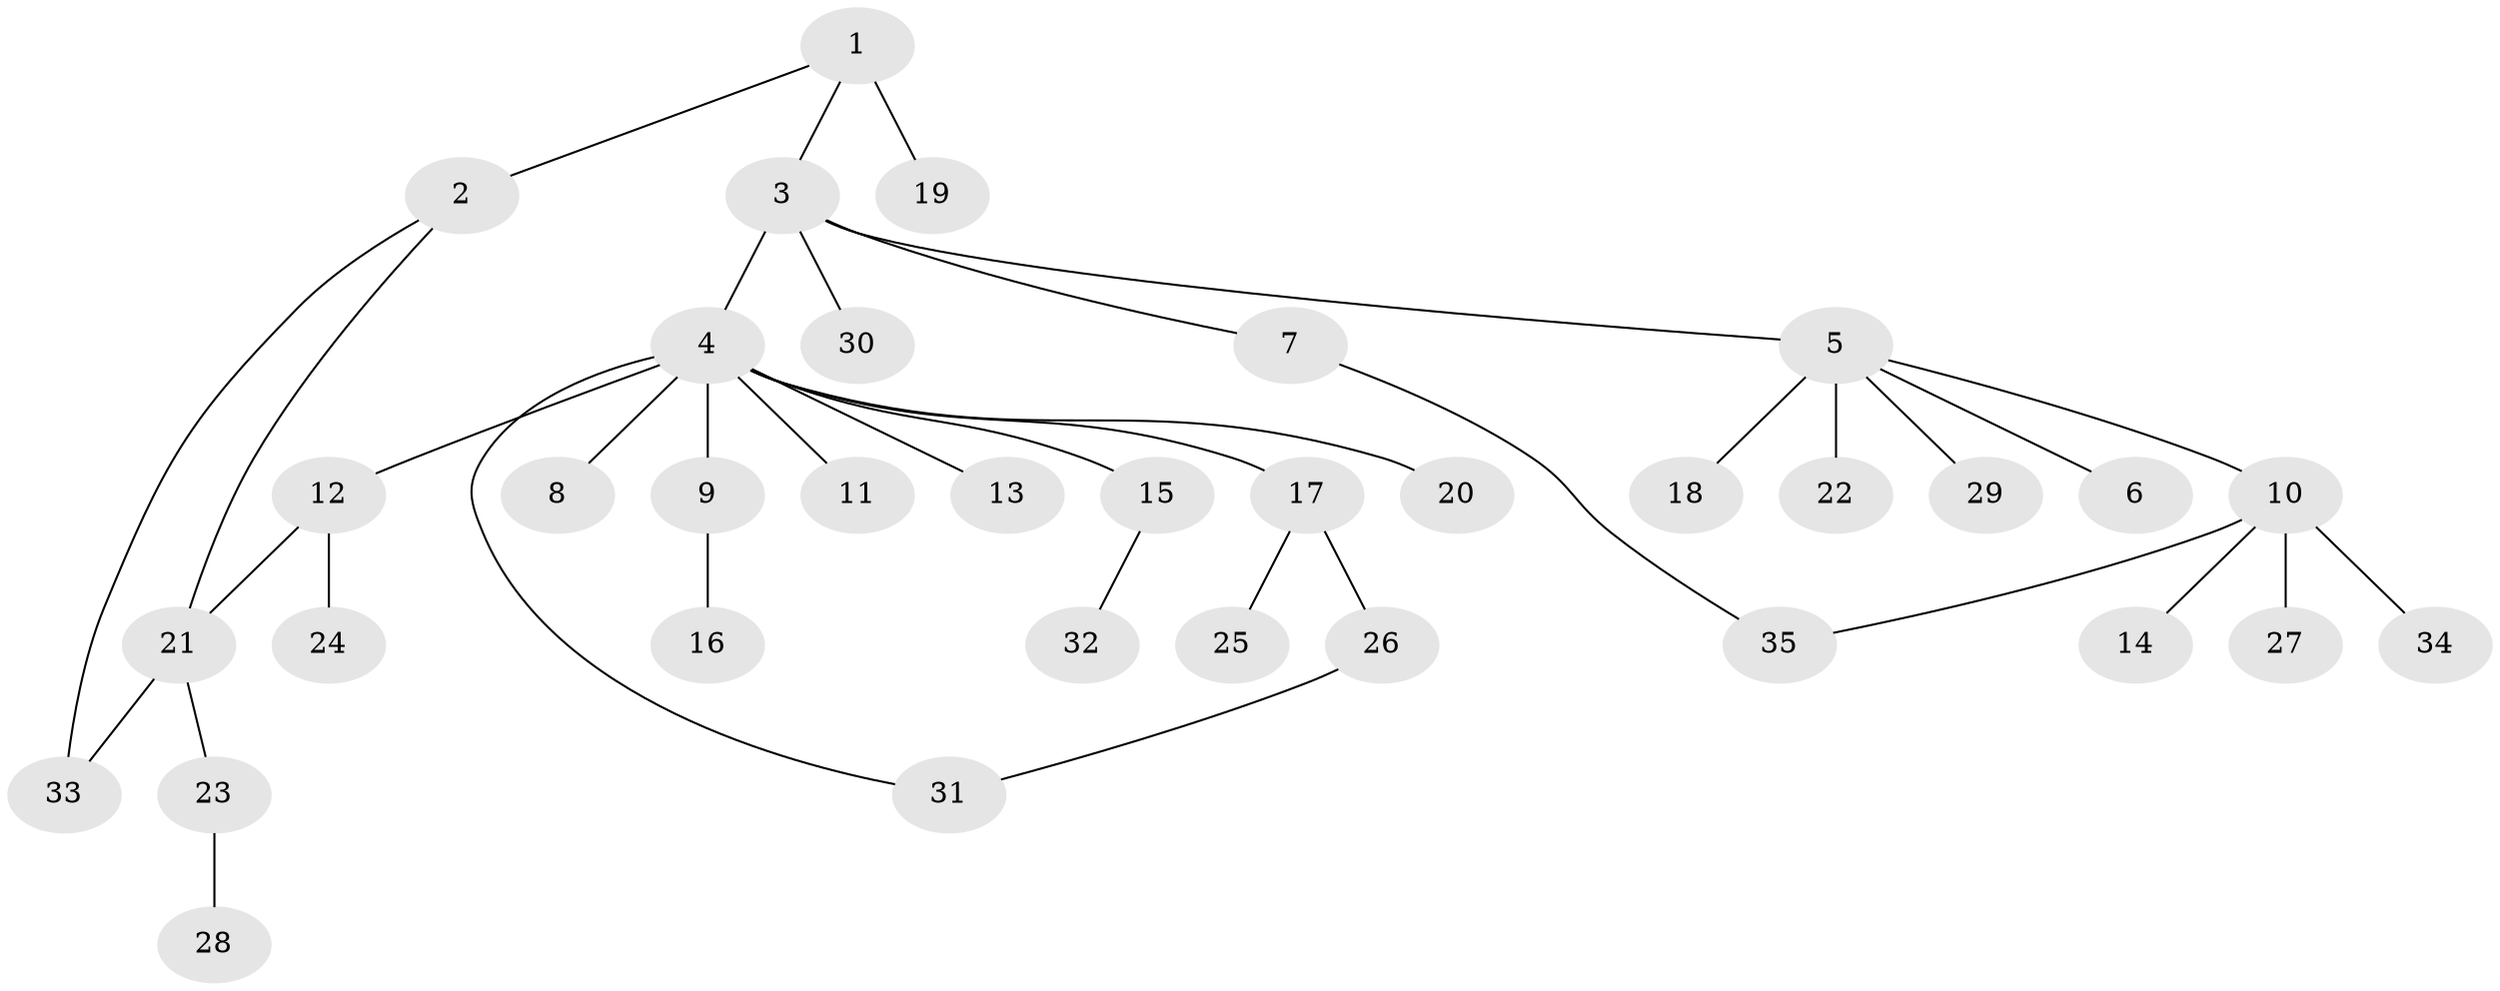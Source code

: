 // original degree distribution, {7: 0.018018018018018018, 3: 0.0990990990990991, 26: 0.009009009009009009, 12: 0.009009009009009009, 2: 0.1981981981981982, 1: 0.5945945945945946, 6: 0.009009009009009009, 4: 0.05405405405405406, 5: 0.009009009009009009}
// Generated by graph-tools (version 1.1) at 2025/50/03/04/25 22:50:09]
// undirected, 35 vertices, 38 edges
graph export_dot {
  node [color=gray90,style=filled];
  1;
  2;
  3;
  4;
  5;
  6;
  7;
  8;
  9;
  10;
  11;
  12;
  13;
  14;
  15;
  16;
  17;
  18;
  19;
  20;
  21;
  22;
  23;
  24;
  25;
  26;
  27;
  28;
  29;
  30;
  31;
  32;
  33;
  34;
  35;
  1 -- 2 [weight=2.0];
  1 -- 3 [weight=1.0];
  1 -- 19 [weight=3.0];
  2 -- 21 [weight=1.0];
  2 -- 33 [weight=1.0];
  3 -- 4 [weight=1.0];
  3 -- 5 [weight=1.0];
  3 -- 7 [weight=1.0];
  3 -- 30 [weight=1.0];
  4 -- 8 [weight=1.0];
  4 -- 9 [weight=15.0];
  4 -- 11 [weight=1.0];
  4 -- 12 [weight=1.0];
  4 -- 13 [weight=1.0];
  4 -- 15 [weight=1.0];
  4 -- 17 [weight=1.0];
  4 -- 20 [weight=1.0];
  4 -- 31 [weight=1.0];
  5 -- 6 [weight=1.0];
  5 -- 10 [weight=1.0];
  5 -- 18 [weight=1.0];
  5 -- 22 [weight=5.0];
  5 -- 29 [weight=1.0];
  7 -- 35 [weight=1.0];
  9 -- 16 [weight=1.0];
  10 -- 14 [weight=1.0];
  10 -- 27 [weight=2.0];
  10 -- 34 [weight=1.0];
  10 -- 35 [weight=1.0];
  12 -- 21 [weight=1.0];
  12 -- 24 [weight=1.0];
  15 -- 32 [weight=1.0];
  17 -- 25 [weight=1.0];
  17 -- 26 [weight=1.0];
  21 -- 23 [weight=1.0];
  21 -- 33 [weight=1.0];
  23 -- 28 [weight=1.0];
  26 -- 31 [weight=1.0];
}
